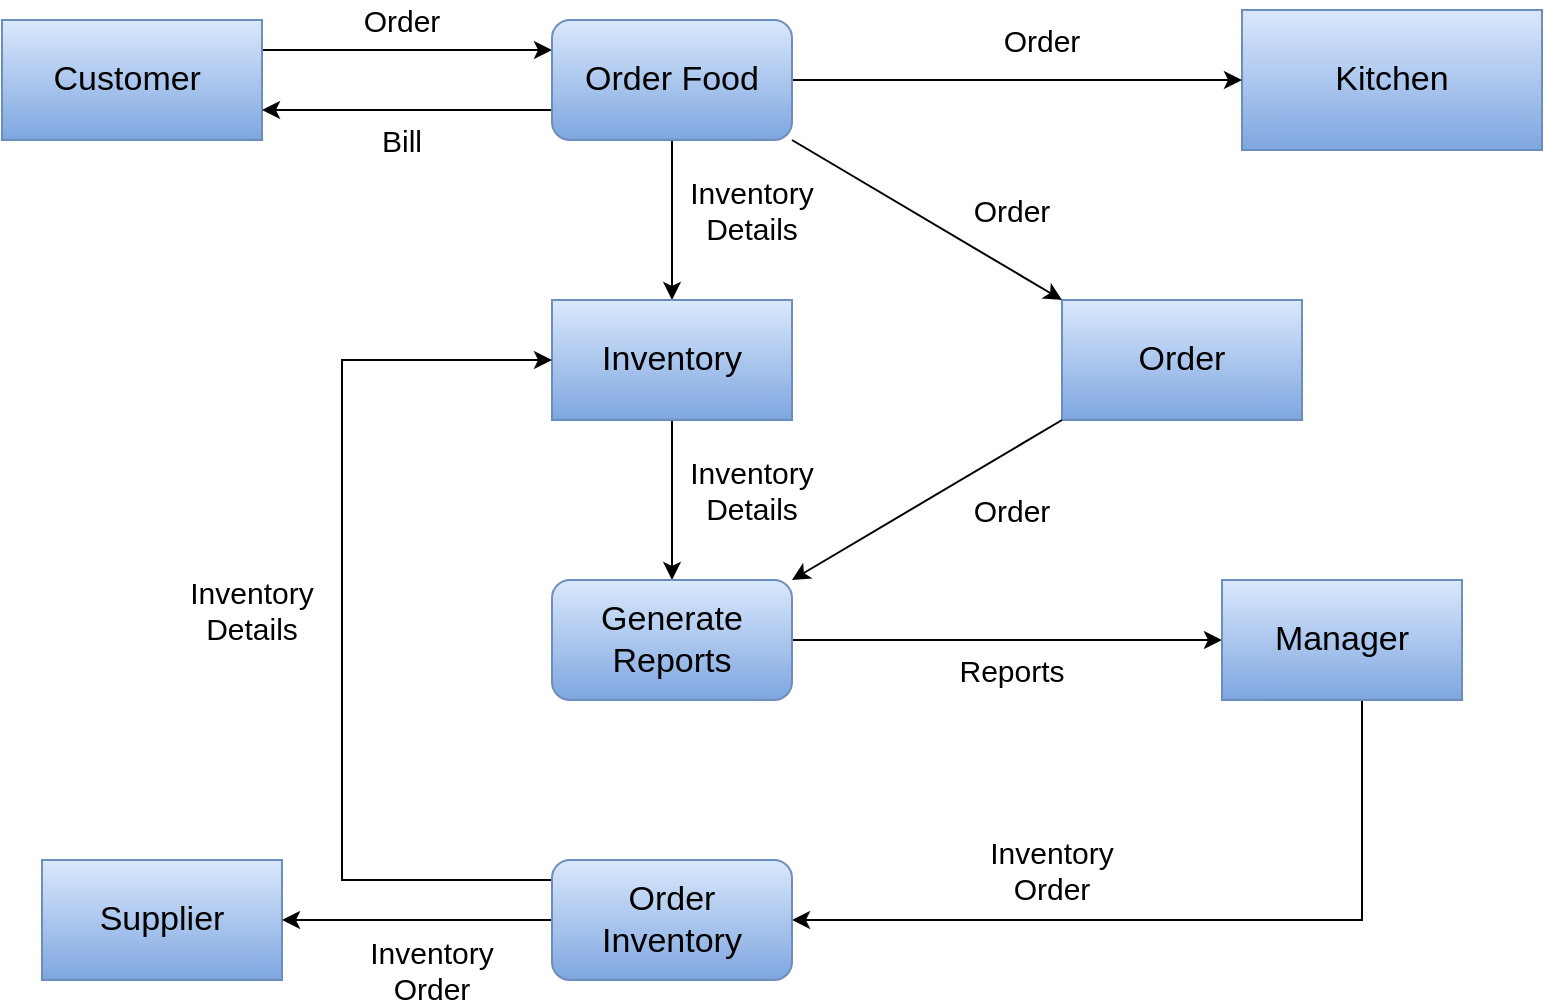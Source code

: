 <mxfile version="13.6.0" type="github"><diagram id="oWmU2e-HpzVE7TO_4tKb" name="Page-1"><mxGraphModel dx="1038" dy="1717" grid="1" gridSize="10" guides="1" tooltips="1" connect="1" arrows="1" fold="1" page="1" pageScale="1" pageWidth="850" pageHeight="1100" math="0" shadow="0"><root><mxCell id="0"/><mxCell id="1" parent="0"/><mxCell id="-MN_1ohEWiR4wFtSOKu8-12" style="edgeStyle=orthogonalEdgeStyle;rounded=0;orthogonalLoop=1;jettySize=auto;html=1;entryX=0;entryY=0.25;entryDx=0;entryDy=0;" parent="1" source="QkU_ilAcfOIWfARcIFB6-1" target="-MN_1ohEWiR4wFtSOKu8-1" edge="1"><mxGeometry relative="1" as="geometry"><Array as="points"><mxPoint x="190" y="-1025"/><mxPoint x="190" y="-1025"/></Array></mxGeometry></mxCell><mxCell id="QkU_ilAcfOIWfARcIFB6-1" value="&lt;font style=&quot;font-size: 17px&quot;&gt;Customer&amp;nbsp;&lt;/font&gt;" style="rounded=0;whiteSpace=wrap;html=1;fillColor=#dae8fc;strokeColor=#6c8ebf;gradientColor=#7ea6e0;" parent="1" vertex="1"><mxGeometry x="30" y="-1040" width="130" height="60" as="geometry"/></mxCell><mxCell id="QkU_ilAcfOIWfARcIFB6-2" value="&lt;font style=&quot;font-size: 17px&quot;&gt;Kitchen&lt;/font&gt;" style="rounded=0;whiteSpace=wrap;html=1;gradientColor=#7ea6e0;fillColor=#dae8fc;strokeColor=#6c8ebf;" parent="1" vertex="1"><mxGeometry x="650" y="-1045" width="150" height="70" as="geometry"/></mxCell><mxCell id="-MN_1ohEWiR4wFtSOKu8-10" style="edgeStyle=orthogonalEdgeStyle;rounded=0;orthogonalLoop=1;jettySize=auto;html=1;entryX=1;entryY=0.75;entryDx=0;entryDy=0;" parent="1" source="-MN_1ohEWiR4wFtSOKu8-1" target="QkU_ilAcfOIWfARcIFB6-1" edge="1"><mxGeometry relative="1" as="geometry"><Array as="points"><mxPoint x="305" y="-995"/><mxPoint x="305" y="-995"/></Array></mxGeometry></mxCell><mxCell id="-MN_1ohEWiR4wFtSOKu8-16" style="edgeStyle=orthogonalEdgeStyle;rounded=0;orthogonalLoop=1;jettySize=auto;html=1;entryX=0;entryY=0.5;entryDx=0;entryDy=0;" parent="1" source="-MN_1ohEWiR4wFtSOKu8-1" target="QkU_ilAcfOIWfARcIFB6-2" edge="1"><mxGeometry relative="1" as="geometry"/></mxCell><mxCell id="-MN_1ohEWiR4wFtSOKu8-18" style="edgeStyle=orthogonalEdgeStyle;rounded=0;orthogonalLoop=1;jettySize=auto;html=1;entryX=0.5;entryY=0;entryDx=0;entryDy=0;" parent="1" source="-MN_1ohEWiR4wFtSOKu8-1" target="-MN_1ohEWiR4wFtSOKu8-2" edge="1"><mxGeometry relative="1" as="geometry"/></mxCell><mxCell id="-MN_1ohEWiR4wFtSOKu8-1" value="&lt;font style=&quot;font-size: 17px&quot;&gt;Order Food&lt;/font&gt;" style="rounded=1;whiteSpace=wrap;html=1;gradientColor=#7ea6e0;fillColor=#dae8fc;strokeColor=#6c8ebf;" parent="1" vertex="1"><mxGeometry x="305" y="-1040" width="120" height="60" as="geometry"/></mxCell><mxCell id="-MN_1ohEWiR4wFtSOKu8-23" style="edgeStyle=orthogonalEdgeStyle;rounded=0;orthogonalLoop=1;jettySize=auto;html=1;" parent="1" source="-MN_1ohEWiR4wFtSOKu8-2" target="-MN_1ohEWiR4wFtSOKu8-4" edge="1"><mxGeometry relative="1" as="geometry"/></mxCell><mxCell id="-MN_1ohEWiR4wFtSOKu8-2" value="&lt;font style=&quot;font-size: 17px&quot;&gt;Inventory&lt;/font&gt;" style="rounded=0;whiteSpace=wrap;html=1;gradientColor=#7ea6e0;fillColor=#dae8fc;strokeColor=#6c8ebf;" parent="1" vertex="1"><mxGeometry x="305" y="-900" width="120" height="60" as="geometry"/></mxCell><mxCell id="-MN_1ohEWiR4wFtSOKu8-3" value="&lt;font style=&quot;font-size: 17px&quot;&gt;Order&lt;/font&gt;" style="rounded=0;whiteSpace=wrap;html=1;gradientColor=#7ea6e0;fillColor=#dae8fc;strokeColor=#6c8ebf;" parent="1" vertex="1"><mxGeometry x="560" y="-900" width="120" height="60" as="geometry"/></mxCell><mxCell id="-MN_1ohEWiR4wFtSOKu8-27" style="edgeStyle=orthogonalEdgeStyle;rounded=0;orthogonalLoop=1;jettySize=auto;html=1;entryX=0;entryY=0.5;entryDx=0;entryDy=0;" parent="1" source="-MN_1ohEWiR4wFtSOKu8-4" target="-MN_1ohEWiR4wFtSOKu8-5" edge="1"><mxGeometry relative="1" as="geometry"/></mxCell><mxCell id="-MN_1ohEWiR4wFtSOKu8-4" value="&lt;font style=&quot;font-size: 17px&quot;&gt;Generate Reports&lt;/font&gt;" style="rounded=1;whiteSpace=wrap;html=1;gradientColor=#7ea6e0;fillColor=#dae8fc;strokeColor=#6c8ebf;" parent="1" vertex="1"><mxGeometry x="305" y="-760" width="120" height="60" as="geometry"/></mxCell><mxCell id="-MN_1ohEWiR4wFtSOKu8-29" style="edgeStyle=orthogonalEdgeStyle;rounded=0;orthogonalLoop=1;jettySize=auto;html=1;entryX=1;entryY=0.5;entryDx=0;entryDy=0;" parent="1" source="-MN_1ohEWiR4wFtSOKu8-5" target="-MN_1ohEWiR4wFtSOKu8-7" edge="1"><mxGeometry relative="1" as="geometry"><Array as="points"><mxPoint x="710" y="-590"/></Array></mxGeometry></mxCell><mxCell id="-MN_1ohEWiR4wFtSOKu8-5" value="&lt;font style=&quot;font-size: 17px&quot;&gt;Manager&lt;/font&gt;" style="rounded=0;whiteSpace=wrap;html=1;gradientColor=#7ea6e0;fillColor=#dae8fc;strokeColor=#6c8ebf;" parent="1" vertex="1"><mxGeometry x="640" y="-760" width="120" height="60" as="geometry"/></mxCell><mxCell id="-MN_1ohEWiR4wFtSOKu8-6" value="&lt;font style=&quot;font-size: 17px&quot;&gt;Supplier&lt;/font&gt;" style="rounded=0;whiteSpace=wrap;html=1;gradientColor=#7ea6e0;fillColor=#dae8fc;strokeColor=#6c8ebf;" parent="1" vertex="1"><mxGeometry x="50" y="-620" width="120" height="60" as="geometry"/></mxCell><mxCell id="-MN_1ohEWiR4wFtSOKu8-31" style="edgeStyle=orthogonalEdgeStyle;rounded=0;orthogonalLoop=1;jettySize=auto;html=1;" parent="1" source="-MN_1ohEWiR4wFtSOKu8-7" target="-MN_1ohEWiR4wFtSOKu8-6" edge="1"><mxGeometry relative="1" as="geometry"/></mxCell><mxCell id="-MN_1ohEWiR4wFtSOKu8-34" style="edgeStyle=orthogonalEdgeStyle;rounded=0;orthogonalLoop=1;jettySize=auto;html=1;entryX=0;entryY=0.5;entryDx=0;entryDy=0;" parent="1" source="-MN_1ohEWiR4wFtSOKu8-7" target="-MN_1ohEWiR4wFtSOKu8-2" edge="1"><mxGeometry relative="1" as="geometry"><Array as="points"><mxPoint x="200" y="-610"/><mxPoint x="200" y="-870"/></Array></mxGeometry></mxCell><mxCell id="-MN_1ohEWiR4wFtSOKu8-7" value="&lt;font style=&quot;font-size: 17px&quot;&gt;Order Inventory&lt;/font&gt;" style="rounded=1;whiteSpace=wrap;html=1;gradientColor=#7ea6e0;fillColor=#dae8fc;strokeColor=#6c8ebf;" parent="1" vertex="1"><mxGeometry x="305" y="-620" width="120" height="60" as="geometry"/></mxCell><mxCell id="-MN_1ohEWiR4wFtSOKu8-13" value="&lt;font style=&quot;font-size: 15px&quot;&gt;Order&lt;/font&gt;" style="text;html=1;strokeColor=none;fillColor=none;align=center;verticalAlign=middle;whiteSpace=wrap;rounded=0;" parent="1" vertex="1"><mxGeometry x="210" y="-1050" width="40" height="20" as="geometry"/></mxCell><mxCell id="-MN_1ohEWiR4wFtSOKu8-14" value="&lt;font style=&quot;font-size: 15px&quot;&gt;Bill&lt;/font&gt;" style="text;html=1;strokeColor=none;fillColor=none;align=center;verticalAlign=middle;whiteSpace=wrap;rounded=0;" parent="1" vertex="1"><mxGeometry x="210" y="-990" width="40" height="20" as="geometry"/></mxCell><mxCell id="-MN_1ohEWiR4wFtSOKu8-17" value="&lt;font style=&quot;font-size: 15px&quot;&gt;Order&lt;/font&gt;" style="text;html=1;strokeColor=none;fillColor=none;align=center;verticalAlign=middle;whiteSpace=wrap;rounded=0;" parent="1" vertex="1"><mxGeometry x="530" y="-1040" width="40" height="20" as="geometry"/></mxCell><mxCell id="-MN_1ohEWiR4wFtSOKu8-19" value="&lt;font style=&quot;font-size: 15px&quot;&gt;Inventory Details&lt;/font&gt;" style="text;html=1;strokeColor=none;fillColor=none;align=center;verticalAlign=middle;whiteSpace=wrap;rounded=0;" parent="1" vertex="1"><mxGeometry x="370" y="-960" width="70" height="30" as="geometry"/></mxCell><mxCell id="-MN_1ohEWiR4wFtSOKu8-21" value="" style="endArrow=classic;html=1;exitX=1;exitY=1;exitDx=0;exitDy=0;entryX=0;entryY=0;entryDx=0;entryDy=0;" parent="1" source="-MN_1ohEWiR4wFtSOKu8-1" target="-MN_1ohEWiR4wFtSOKu8-3" edge="1"><mxGeometry width="50" height="50" relative="1" as="geometry"><mxPoint x="400" y="-850" as="sourcePoint"/><mxPoint x="450" y="-900" as="targetPoint"/></mxGeometry></mxCell><mxCell id="-MN_1ohEWiR4wFtSOKu8-22" value="&lt;font style=&quot;font-size: 15px&quot;&gt;Order&lt;/font&gt;" style="text;html=1;strokeColor=none;fillColor=none;align=center;verticalAlign=middle;whiteSpace=wrap;rounded=0;" parent="1" vertex="1"><mxGeometry x="500" y="-960" width="70" height="30" as="geometry"/></mxCell><mxCell id="-MN_1ohEWiR4wFtSOKu8-24" value="&lt;font style=&quot;font-size: 15px&quot;&gt;Inventory Details&lt;/font&gt;" style="text;html=1;strokeColor=none;fillColor=none;align=center;verticalAlign=middle;whiteSpace=wrap;rounded=0;" parent="1" vertex="1"><mxGeometry x="370" y="-820" width="70" height="30" as="geometry"/></mxCell><mxCell id="-MN_1ohEWiR4wFtSOKu8-25" value="" style="endArrow=classic;html=1;exitX=0;exitY=1;exitDx=0;exitDy=0;entryX=1;entryY=0;entryDx=0;entryDy=0;" parent="1" source="-MN_1ohEWiR4wFtSOKu8-3" target="-MN_1ohEWiR4wFtSOKu8-4" edge="1"><mxGeometry width="50" height="50" relative="1" as="geometry"><mxPoint x="400" y="-850" as="sourcePoint"/><mxPoint x="450" y="-900" as="targetPoint"/></mxGeometry></mxCell><mxCell id="-MN_1ohEWiR4wFtSOKu8-26" value="&lt;font style=&quot;font-size: 15px&quot;&gt;Order&lt;/font&gt;" style="text;html=1;strokeColor=none;fillColor=none;align=center;verticalAlign=middle;whiteSpace=wrap;rounded=0;" parent="1" vertex="1"><mxGeometry x="500" y="-810" width="70" height="30" as="geometry"/></mxCell><mxCell id="-MN_1ohEWiR4wFtSOKu8-28" value="&lt;font style=&quot;font-size: 15px&quot;&gt;Reports&lt;/font&gt;" style="text;html=1;strokeColor=none;fillColor=none;align=center;verticalAlign=middle;whiteSpace=wrap;rounded=0;" parent="1" vertex="1"><mxGeometry x="500" y="-730" width="70" height="30" as="geometry"/></mxCell><mxCell id="-MN_1ohEWiR4wFtSOKu8-30" value="&lt;font style=&quot;font-size: 15px&quot;&gt;Inventory Order&lt;/font&gt;" style="text;html=1;strokeColor=none;fillColor=none;align=center;verticalAlign=middle;whiteSpace=wrap;rounded=0;" parent="1" vertex="1"><mxGeometry x="520" y="-630" width="70" height="30" as="geometry"/></mxCell><mxCell id="-MN_1ohEWiR4wFtSOKu8-32" value="&lt;font style=&quot;font-size: 15px&quot;&gt;Inventory Order&lt;/font&gt;" style="text;html=1;strokeColor=none;fillColor=none;align=center;verticalAlign=middle;whiteSpace=wrap;rounded=0;" parent="1" vertex="1"><mxGeometry x="210" y="-580" width="70" height="30" as="geometry"/></mxCell><mxCell id="-MN_1ohEWiR4wFtSOKu8-35" value="&lt;font style=&quot;font-size: 15px&quot;&gt;Inventory Details&lt;/font&gt;" style="text;html=1;strokeColor=none;fillColor=none;align=center;verticalAlign=middle;whiteSpace=wrap;rounded=0;" parent="1" vertex="1"><mxGeometry x="120" y="-760" width="70" height="30" as="geometry"/></mxCell></root></mxGraphModel></diagram></mxfile>